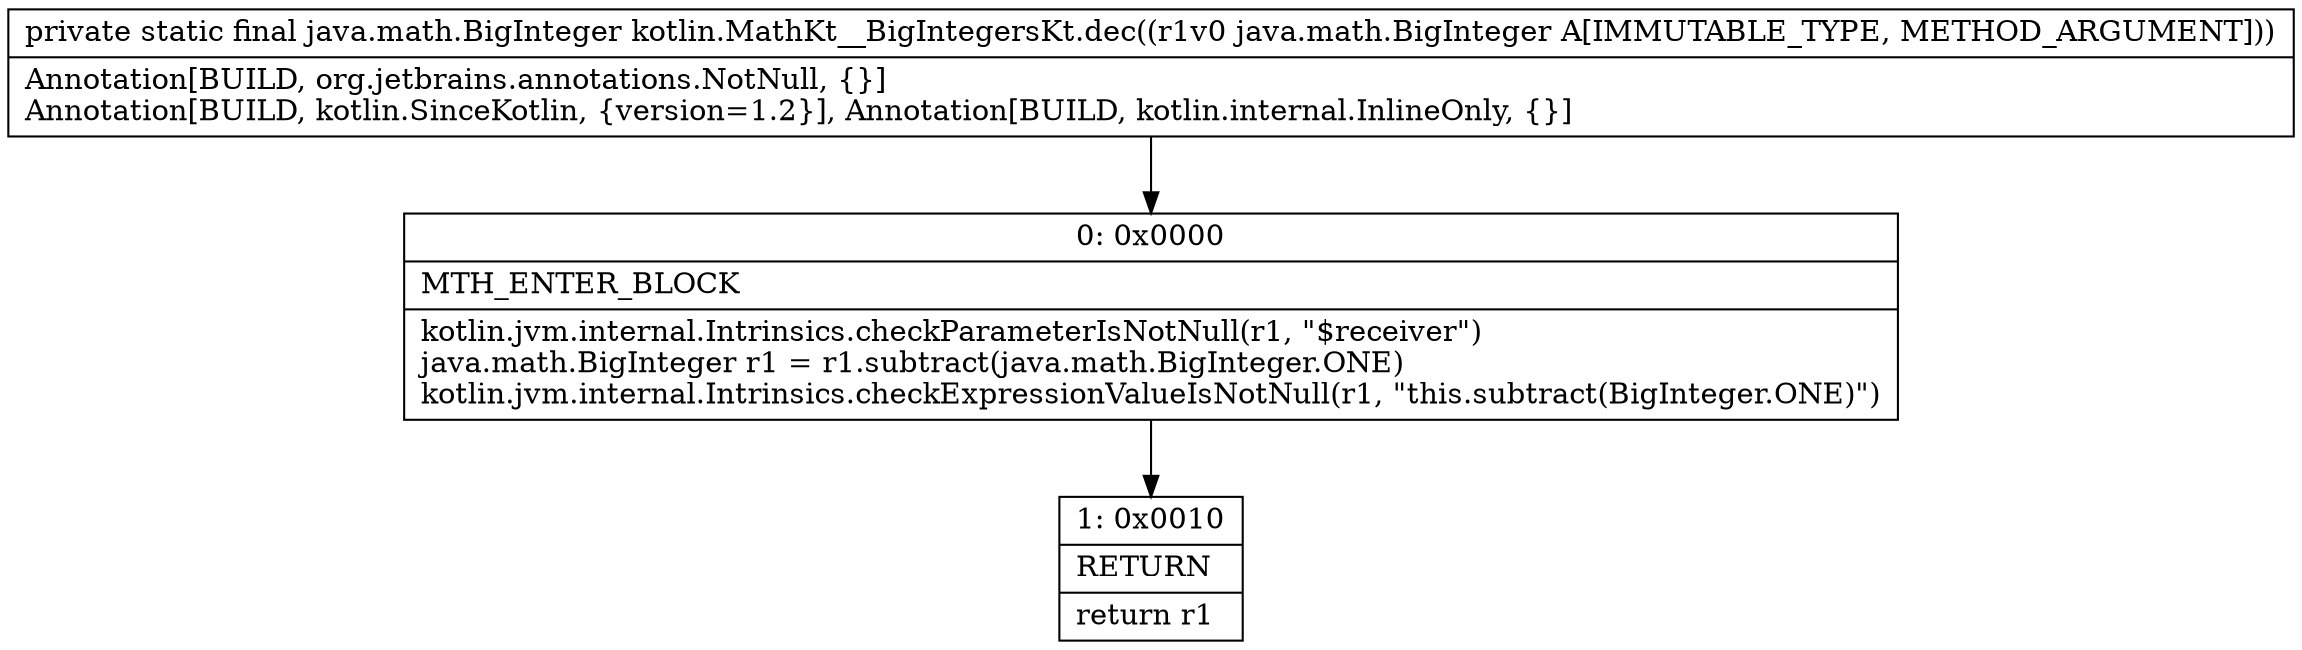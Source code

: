 digraph "CFG forkotlin.MathKt__BigIntegersKt.dec(Ljava\/math\/BigInteger;)Ljava\/math\/BigInteger;" {
Node_0 [shape=record,label="{0\:\ 0x0000|MTH_ENTER_BLOCK\l|kotlin.jvm.internal.Intrinsics.checkParameterIsNotNull(r1, \"$receiver\")\ljava.math.BigInteger r1 = r1.subtract(java.math.BigInteger.ONE)\lkotlin.jvm.internal.Intrinsics.checkExpressionValueIsNotNull(r1, \"this.subtract(BigInteger.ONE)\")\l}"];
Node_1 [shape=record,label="{1\:\ 0x0010|RETURN\l|return r1\l}"];
MethodNode[shape=record,label="{private static final java.math.BigInteger kotlin.MathKt__BigIntegersKt.dec((r1v0 java.math.BigInteger A[IMMUTABLE_TYPE, METHOD_ARGUMENT]))  | Annotation[BUILD, org.jetbrains.annotations.NotNull, \{\}]\lAnnotation[BUILD, kotlin.SinceKotlin, \{version=1.2\}], Annotation[BUILD, kotlin.internal.InlineOnly, \{\}]\l}"];
MethodNode -> Node_0;
Node_0 -> Node_1;
}


